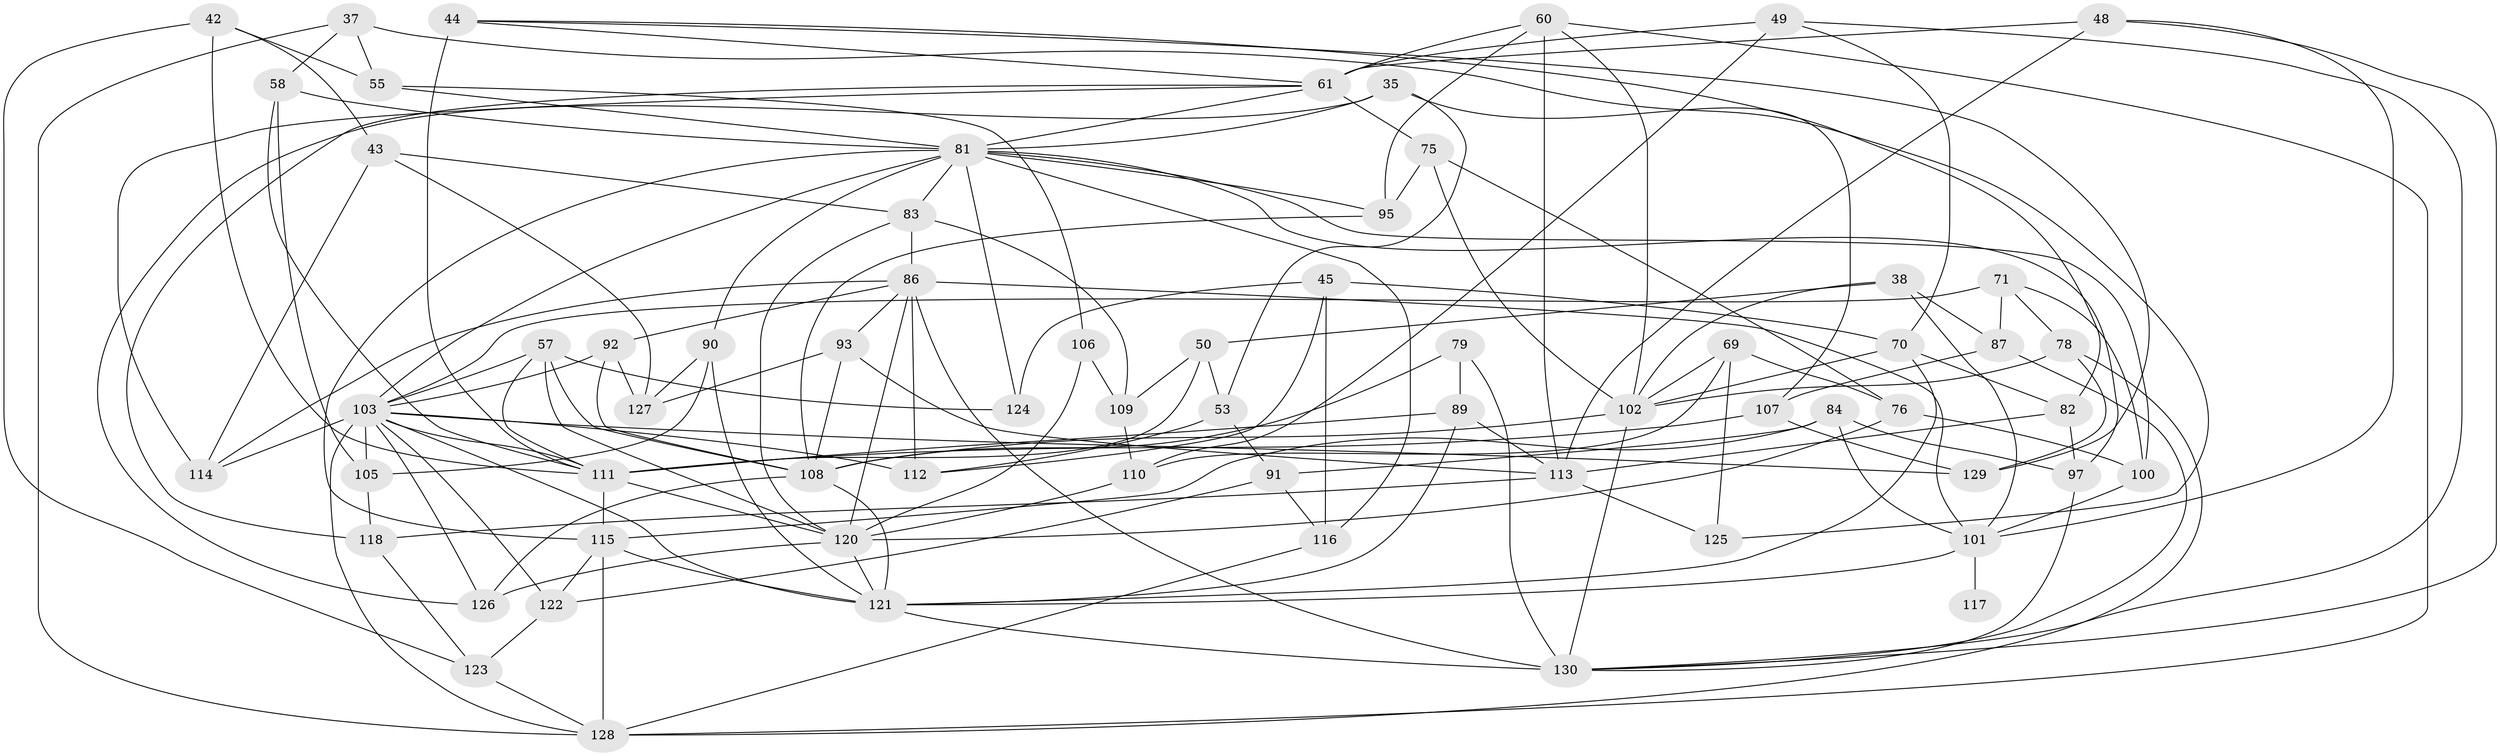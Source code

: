 // original degree distribution, {4: 1.0}
// Generated by graph-tools (version 1.1) at 2025/57/03/09/25 04:57:43]
// undirected, 65 vertices, 161 edges
graph export_dot {
graph [start="1"]
  node [color=gray90,style=filled];
  35;
  37;
  38;
  42;
  43;
  44 [super="+13"];
  45;
  48 [super="+19"];
  49;
  50;
  53;
  55;
  57 [super="+31"];
  58;
  60 [super="+39"];
  61 [super="+56+40"];
  69 [super="+64"];
  70 [super="+54"];
  71;
  75;
  76;
  78;
  79;
  81 [super="+3+4+7+51+72"];
  82;
  83 [super="+63+59"];
  84;
  86 [super="+73"];
  87;
  89 [super="+17"];
  90;
  91;
  92;
  93;
  95 [super="+30"];
  97;
  100;
  101 [super="+88+96"];
  102 [super="+5+85+34"];
  103 [super="+98+99"];
  105;
  106;
  107;
  108 [super="+6+41"];
  109;
  110;
  111 [super="+33+94+74"];
  112;
  113 [super="+32+77"];
  114;
  115 [super="+25+67"];
  116;
  117;
  118;
  120 [super="+27+104"];
  121 [super="+65+119"];
  122;
  123;
  124;
  125;
  126 [super="+14"];
  127;
  128 [super="+15+20"];
  129;
  130 [super="+22+66"];
  35 -- 126;
  35 -- 53;
  35 -- 107;
  35 -- 81;
  37 -- 128;
  37 -- 125;
  37 -- 58;
  37 -- 55;
  38 -- 87;
  38 -- 50;
  38 -- 101;
  38 -- 102;
  42 -- 55;
  42 -- 43;
  42 -- 123;
  42 -- 111;
  43 -- 127;
  43 -- 114;
  43 -- 83;
  44 -- 82;
  44 -- 61;
  44 -- 129;
  44 -- 111 [weight=3];
  45 -- 112;
  45 -- 116;
  45 -- 124;
  45 -- 70;
  48 -- 61 [weight=3];
  48 -- 101;
  48 -- 130;
  48 -- 113;
  49 -- 110;
  49 -- 70;
  49 -- 61;
  49 -- 130;
  50 -- 109;
  50 -- 53;
  50 -- 111;
  53 -- 112;
  53 -- 91;
  55 -- 106;
  55 -- 81;
  57 -- 124 [weight=2];
  57 -- 108;
  57 -- 103;
  57 -- 111;
  57 -- 120;
  58 -- 105;
  58 -- 81;
  58 -- 111;
  60 -- 113 [weight=2];
  60 -- 102;
  60 -- 95;
  60 -- 128;
  60 -- 61;
  61 -- 75;
  61 -- 118;
  61 -- 114;
  61 -- 81;
  69 -- 110;
  69 -- 125 [weight=2];
  69 -- 76;
  69 -- 102 [weight=2];
  70 -- 102 [weight=2];
  70 -- 121;
  70 -- 82;
  71 -- 87;
  71 -- 78;
  71 -- 100;
  71 -- 103;
  75 -- 95;
  75 -- 76;
  75 -- 102;
  76 -- 120;
  76 -- 100;
  78 -- 129;
  78 -- 128;
  78 -- 102;
  79 -- 89 [weight=2];
  79 -- 108;
  79 -- 130;
  81 -- 97;
  81 -- 90;
  81 -- 116;
  81 -- 95 [weight=3];
  81 -- 103 [weight=3];
  81 -- 100;
  81 -- 115;
  81 -- 124;
  81 -- 83 [weight=2];
  82 -- 97;
  82 -- 113;
  83 -- 120 [weight=2];
  83 -- 86 [weight=2];
  83 -- 109;
  84 -- 91;
  84 -- 97;
  84 -- 101;
  84 -- 115;
  86 -- 93;
  86 -- 101;
  86 -- 112;
  86 -- 130 [weight=2];
  86 -- 114;
  86 -- 120;
  86 -- 92;
  87 -- 107;
  87 -- 130;
  89 -- 111 [weight=2];
  89 -- 121;
  89 -- 113;
  90 -- 105;
  90 -- 127;
  90 -- 121;
  91 -- 122;
  91 -- 116;
  92 -- 127;
  92 -- 108;
  92 -- 103;
  93 -- 127;
  93 -- 113;
  93 -- 108;
  95 -- 108;
  97 -- 130;
  100 -- 101;
  101 -- 117 [weight=4];
  101 -- 121 [weight=3];
  102 -- 130;
  102 -- 108;
  103 -- 129;
  103 -- 121;
  103 -- 126;
  103 -- 112;
  103 -- 114;
  103 -- 122;
  103 -- 128;
  103 -- 105;
  103 -- 111 [weight=2];
  105 -- 118;
  106 -- 109;
  106 -- 120 [weight=2];
  107 -- 129;
  107 -- 111;
  108 -- 126 [weight=3];
  108 -- 121;
  109 -- 110;
  110 -- 120;
  111 -- 115 [weight=2];
  111 -- 120 [weight=2];
  113 -- 125;
  113 -- 118;
  115 -- 128 [weight=2];
  115 -- 121;
  115 -- 122;
  116 -- 128;
  118 -- 123;
  120 -- 121 [weight=3];
  120 -- 126;
  121 -- 130 [weight=2];
  122 -- 123;
  123 -- 128;
}
